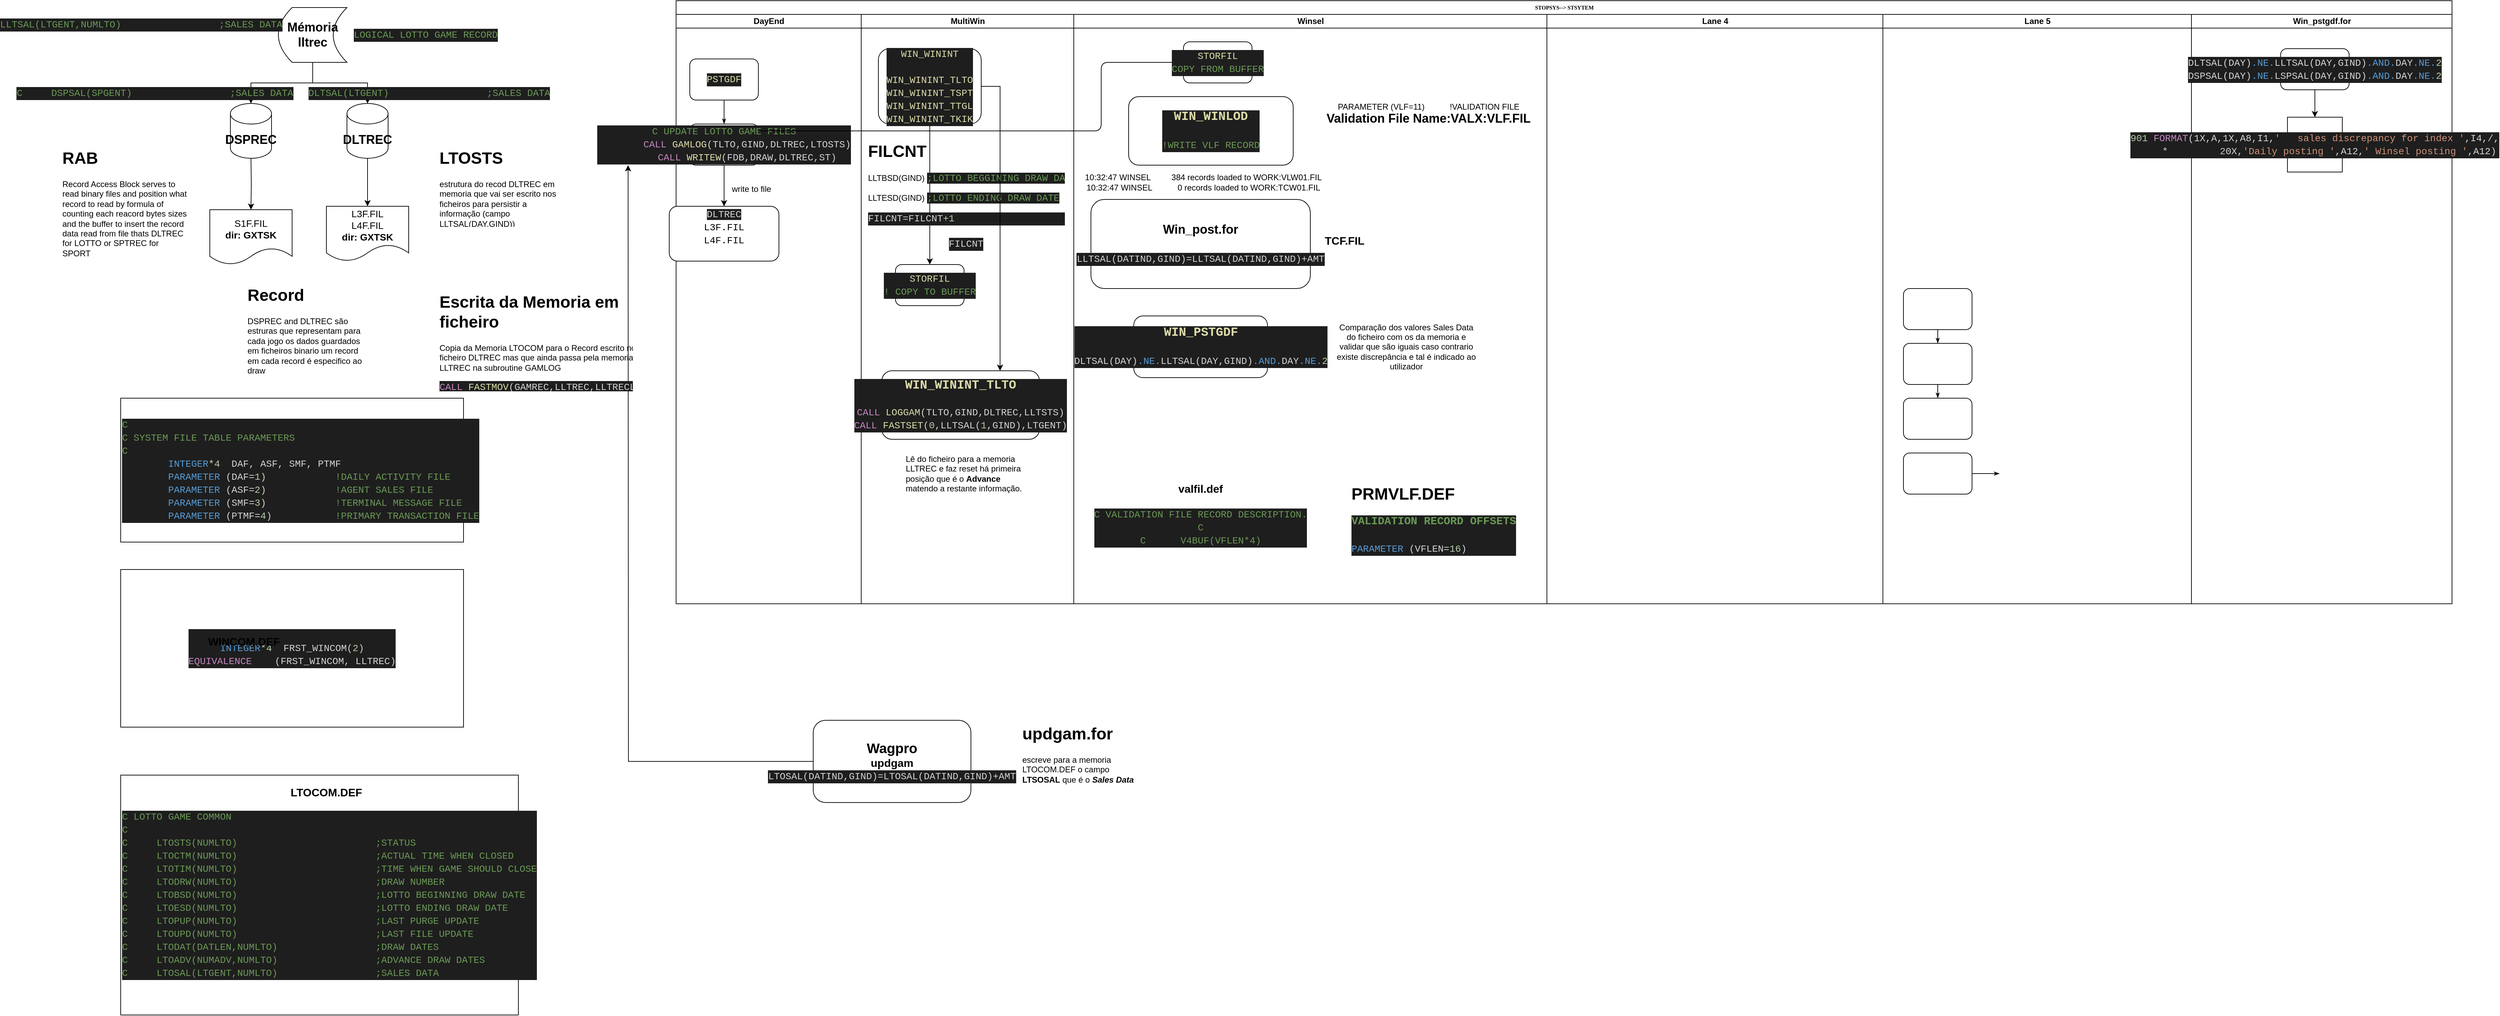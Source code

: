 <mxfile version="15.4.0" type="device"><diagram name="Sales Data - fluxo" id="74e2e168-ea6b-b213-b513-2b3c1d86103e"><mxGraphModel dx="2522" dy="822" grid="1" gridSize="10" guides="1" tooltips="1" connect="1" arrows="1" fold="1" page="1" pageScale="1" pageWidth="1100" pageHeight="850" background="none" math="0" shadow="0"><root><mxCell id="0"/><mxCell id="1" parent="0"/><mxCell id="77e6c97f196da883-1" value="STOPSYS--&amp;gt; STSYTEM" style="swimlane;html=1;childLayout=stackLayout;startSize=20;rounded=0;shadow=0;labelBackgroundColor=none;strokeWidth=1;fontFamily=Verdana;fontSize=8;align=center;" parent="1" vertex="1"><mxGeometry x="70" y="40" width="2590" height="880" as="geometry"/></mxCell><mxCell id="77e6c97f196da883-2" value="DayEnd" style="swimlane;html=1;startSize=20;" parent="77e6c97f196da883-1" vertex="1"><mxGeometry y="20" width="270" height="860" as="geometry"/></mxCell><mxCell id="77e6c97f196da883-8" value="&lt;div style=&quot;color: rgb(212 , 212 , 212) ; background-color: rgb(30 , 30 , 30) ; font-family: &amp;#34;consolas&amp;#34; , &amp;#34;courier new&amp;#34; , monospace ; font-size: 14px ; line-height: 19px&quot;&gt;&lt;span style=&quot;color: #dcdcaa&quot;&gt;PSTGDF&lt;/span&gt;&lt;/div&gt;" style="rounded=1;whiteSpace=wrap;html=1;shadow=0;labelBackgroundColor=none;strokeWidth=1;fontFamily=Verdana;fontSize=8;align=center;" parent="77e6c97f196da883-2" vertex="1"><mxGeometry x="20" y="65" width="100" height="60" as="geometry"/></mxCell><mxCell id="77e6c97f196da883-9" value="&lt;div style=&quot;color: rgb(212 , 212 , 212) ; background-color: rgb(30 , 30 , 30) ; font-family: &amp;#34;consolas&amp;#34; , &amp;#34;courier new&amp;#34; , monospace ; font-size: 14px ; line-height: 19px&quot;&gt;&lt;span style=&quot;color: #6a9955&quot;&gt;C&amp;nbsp;UPDATE&amp;nbsp;LOTTO&amp;nbsp;GAME&amp;nbsp;FILES&lt;br&gt;&lt;/span&gt;&lt;div style=&quot;font-family: &amp;#34;consolas&amp;#34; , &amp;#34;courier new&amp;#34; , monospace ; line-height: 19px&quot;&gt;&lt;div&gt;&amp;nbsp;&amp;nbsp;&amp;nbsp;&amp;nbsp;&amp;nbsp;&amp;nbsp;&amp;nbsp;&amp;nbsp;&lt;span style=&quot;color: #c586c0&quot;&gt;CALL&lt;/span&gt;&amp;nbsp;&lt;span style=&quot;color: #dcdcaa&quot;&gt;GAMLOG&lt;/span&gt;(TLTO,GIND,DLTREC,LTOSTS)&lt;/div&gt;&lt;div&gt;&amp;nbsp;&amp;nbsp;&amp;nbsp;&amp;nbsp;&amp;nbsp;&amp;nbsp;&amp;nbsp;&amp;nbsp;&lt;span style=&quot;color: #c586c0&quot;&gt;CALL&lt;/span&gt;&amp;nbsp;&lt;span style=&quot;color: #dcdcaa&quot;&gt;WRITEW&lt;/span&gt;(FDB,DRAW,DLTREC,ST)&lt;/div&gt;&lt;/div&gt;&lt;/div&gt;" style="rounded=1;whiteSpace=wrap;html=1;shadow=0;labelBackgroundColor=none;strokeWidth=1;fontFamily=Verdana;fontSize=8;align=center;" parent="77e6c97f196da883-2" vertex="1"><mxGeometry x="20" y="160" width="100" height="60" as="geometry"/></mxCell><mxCell id="77e6c97f196da883-27" style="edgeStyle=orthogonalEdgeStyle;rounded=1;html=1;labelBackgroundColor=none;startArrow=none;startFill=0;startSize=5;endArrow=classicThin;endFill=1;endSize=5;jettySize=auto;orthogonalLoop=1;strokeWidth=1;fontFamily=Verdana;fontSize=8;exitX=0.5;exitY=1;exitDx=0;exitDy=0;" parent="77e6c97f196da883-2" source="77e6c97f196da883-8" target="77e6c97f196da883-9" edge="1"><mxGeometry relative="1" as="geometry"><Array as="points"><mxPoint x="70" y="135"/><mxPoint x="70" y="135"/></Array></mxGeometry></mxCell><mxCell id="7FnmWw93AOmR87zEgu31-4" value="&lt;div style=&quot;font-family: &amp;#34;consolas&amp;#34; , &amp;#34;courier new&amp;#34; , monospace ; font-size: 14px ; line-height: 19px&quot;&gt;&lt;span style=&quot;color: rgb(212 , 212 , 212) ; background-color: rgb(30 , 30 , 30)&quot;&gt;DLTREC&lt;/span&gt;&lt;br&gt;&lt;span style=&quot;background-color: rgb(255 , 255 , 255)&quot;&gt;L3F.FIL&lt;br&gt;L4F.FIL&lt;br&gt;&lt;br&gt;&lt;/span&gt;&lt;/div&gt;" style="rounded=1;whiteSpace=wrap;html=1;" parent="77e6c97f196da883-2" vertex="1"><mxGeometry x="-10" y="280" width="160" height="80" as="geometry"/></mxCell><mxCell id="7FnmWw93AOmR87zEgu31-3" style="edgeStyle=orthogonalEdgeStyle;rounded=0;orthogonalLoop=1;jettySize=auto;html=1;" parent="77e6c97f196da883-2" source="77e6c97f196da883-9" target="7FnmWw93AOmR87zEgu31-4" edge="1"><mxGeometry relative="1" as="geometry"><mxPoint x="70" y="300" as="targetPoint"/></mxGeometry></mxCell><mxCell id="7FnmWw93AOmR87zEgu31-7" value="write to file" style="text;html=1;strokeColor=none;fillColor=none;align=center;verticalAlign=middle;whiteSpace=wrap;rounded=0;" parent="77e6c97f196da883-2" vertex="1"><mxGeometry x="80" y="240" width="60" height="30" as="geometry"/></mxCell><mxCell id="77e6c97f196da883-28" style="edgeStyle=orthogonalEdgeStyle;rounded=1;html=1;labelBackgroundColor=none;startArrow=none;startFill=0;startSize=5;endArrow=classicThin;endFill=1;endSize=5;jettySize=auto;orthogonalLoop=1;strokeWidth=1;fontFamily=Verdana;fontSize=8" parent="77e6c97f196da883-1" source="77e6c97f196da883-9" target="77e6c97f196da883-12" edge="1"><mxGeometry relative="1" as="geometry"><Array as="points"><mxPoint x="620" y="190"/><mxPoint x="620" y="90"/></Array></mxGeometry></mxCell><mxCell id="77e6c97f196da883-40" style="edgeStyle=orthogonalEdgeStyle;rounded=1;html=1;labelBackgroundColor=none;startArrow=none;startFill=0;startSize=5;endArrow=classicThin;endFill=1;endSize=5;jettySize=auto;orthogonalLoop=1;strokeWidth=1;fontFamily=Verdana;fontSize=8" parent="77e6c97f196da883-1" source="77e6c97f196da883-23" edge="1"><mxGeometry relative="1" as="geometry"><mxPoint x="1930" y="690" as="targetPoint"/></mxGeometry></mxCell><mxCell id="77e6c97f196da883-3" value="MultiWin" style="swimlane;html=1;startSize=20;" parent="77e6c97f196da883-1" vertex="1"><mxGeometry x="270" y="20" width="310" height="860" as="geometry"><mxRectangle x="160" y="20" width="30" height="730" as="alternateBounds"/></mxGeometry></mxCell><mxCell id="77e6c97f196da883-11" value="&lt;div style=&quot;color: rgb(212 , 212 , 212) ; background-color: rgb(30 , 30 , 30) ; font-family: &amp;#34;consolas&amp;#34; , &amp;#34;courier new&amp;#34; , monospace ; font-size: 14px ; line-height: 19px&quot;&gt;&lt;span style=&quot;color: #dcdcaa&quot;&gt;STORFIL&lt;br&gt;&lt;/span&gt;&lt;div style=&quot;font-family: &amp;#34;consolas&amp;#34; , &amp;#34;courier new&amp;#34; , monospace ; line-height: 19px&quot;&gt;&lt;span style=&quot;color: #6a9955&quot;&gt;!&amp;nbsp;COPY&amp;nbsp;TO&amp;nbsp;BUFFER&lt;/span&gt;&lt;/div&gt;&lt;/div&gt;" style="rounded=1;whiteSpace=wrap;html=1;shadow=0;labelBackgroundColor=none;strokeWidth=1;fontFamily=Verdana;fontSize=8;align=center;" parent="77e6c97f196da883-3" vertex="1"><mxGeometry x="50" y="365" width="100" height="60" as="geometry"/></mxCell><mxCell id="7FnmWw93AOmR87zEgu31-15" style="edgeStyle=orthogonalEdgeStyle;rounded=0;orthogonalLoop=1;jettySize=auto;html=1;entryX=0.5;entryY=0;entryDx=0;entryDy=0;" parent="77e6c97f196da883-3" source="7FnmWw93AOmR87zEgu31-9" target="77e6c97f196da883-11" edge="1"><mxGeometry relative="1" as="geometry"/></mxCell><mxCell id="7FnmWw93AOmR87zEgu31-9" value="&lt;div style=&quot;background-color: rgb(30 , 30 , 30) ; font-family: &amp;#34;consolas&amp;#34; , &amp;#34;courier new&amp;#34; , monospace ; font-size: 14px ; line-height: 19px ; color: rgb(212 , 212 , 212)&quot;&gt;&lt;span style=&quot;color: #dcdcaa&quot;&gt;WIN_WININT&lt;br&gt;&lt;br&gt;&lt;/span&gt;&lt;div style=&quot;font-family: &amp;#34;consolas&amp;#34; , &amp;#34;courier new&amp;#34; , monospace ; line-height: 19px&quot;&gt;&lt;span style=&quot;color: #dcdcaa&quot;&gt;WIN_WININT_TLTO&lt;br&gt;&lt;/span&gt;&lt;div style=&quot;line-height: 19px&quot;&gt;&lt;span style=&quot;color: #dcdcaa&quot;&gt;WIN_WININT_TSPT&lt;br&gt;&lt;/span&gt;&lt;div style=&quot;line-height: 19px&quot;&gt;&lt;span style=&quot;color: #dcdcaa&quot;&gt;WIN_WININT_TTGL&lt;br&gt;&lt;/span&gt;&lt;div style=&quot;line-height: 19px&quot;&gt;&lt;span style=&quot;color: #dcdcaa&quot;&gt;WIN_WININT_TKIK&lt;/span&gt;&lt;/div&gt;&lt;/div&gt;&lt;/div&gt;&lt;/div&gt;&lt;/div&gt;" style="rounded=1;whiteSpace=wrap;html=1;" parent="77e6c97f196da883-3" vertex="1"><mxGeometry x="25" y="50" width="150" height="110" as="geometry"/></mxCell><mxCell id="7FnmWw93AOmR87zEgu31-16" value="&lt;div style=&quot;color: rgb(212 , 212 , 212) ; background-color: rgb(30 , 30 , 30) ; font-family: &amp;#34;consolas&amp;#34; , &amp;#34;courier new&amp;#34; , monospace ; font-size: 14px ; line-height: 19px&quot;&gt;FILCNT&lt;/div&gt;" style="text;html=1;strokeColor=none;fillColor=none;align=center;verticalAlign=middle;whiteSpace=wrap;rounded=0;" parent="77e6c97f196da883-3" vertex="1"><mxGeometry x="122.5" y="320" width="60" height="30" as="geometry"/></mxCell><mxCell id="7FnmWw93AOmR87zEgu31-18" value="&lt;h1&gt;FILCNT&lt;/h1&gt;&lt;p&gt;LLTBSD(GIND)&amp;nbsp;&lt;span style=&quot;color: rgb(106 , 153 , 85) ; background-color: rgb(30 , 30 , 30) ; font-family: &amp;#34;consolas&amp;#34; , &amp;#34;courier new&amp;#34; , monospace ; font-size: 14px&quot;&gt;;LOTTO&amp;nbsp;BEGGINING&amp;nbsp;DRAW&amp;nbsp;DATE&lt;/span&gt;&lt;/p&gt;&lt;p&gt;LLTESD(GIND)&amp;nbsp;&lt;span style=&quot;color: rgb(106 , 153 , 85) ; background-color: rgb(30 , 30 , 30) ; font-family: &amp;#34;consolas&amp;#34; , &amp;#34;courier new&amp;#34; , monospace ; font-size: 14px&quot;&gt;;LOTTO&amp;nbsp;ENDING&amp;nbsp;DRAW&amp;nbsp;DATE&lt;br&gt;&lt;/span&gt;&lt;/p&gt;&lt;div style=&quot;color: rgb(212 , 212 , 212) ; background-color: rgb(30 , 30 , 30) ; font-family: &amp;#34;consolas&amp;#34; , &amp;#34;courier new&amp;#34; , monospace ; font-size: 14px ; line-height: 19px&quot;&gt;FILCNT=FILCNT&lt;span style=&quot;color: #b5cea8&quot;&gt;+1&lt;/span&gt;&lt;/div&gt;" style="text;html=1;strokeColor=none;fillColor=none;spacing=5;spacingTop=-20;whiteSpace=wrap;overflow=hidden;rounded=0;" parent="77e6c97f196da883-3" vertex="1"><mxGeometry x="5" y="180" width="295" height="130" as="geometry"/></mxCell><mxCell id="OGSOZmy3fgJ6kf2h60TS-7" value="&lt;div style=&quot;color: rgb(212 , 212 , 212) ; background-color: rgb(30 , 30 , 30) ; font-family: &amp;#34;consolas&amp;#34; , &amp;#34;courier new&amp;#34; , monospace ; line-height: 19px&quot;&gt;&lt;span style=&quot;color: rgb(220 , 220 , 170)&quot;&gt;&lt;font size=&quot;1&quot;&gt;&lt;b style=&quot;font-size: 18px&quot;&gt;WIN_WININT_TLTO&lt;/b&gt;&lt;/font&gt;&lt;br&gt;&lt;br&gt;&lt;/span&gt;&lt;div style=&quot;font-size: 14px ; font-family: &amp;#34;consolas&amp;#34; , &amp;#34;courier new&amp;#34; , monospace ; line-height: 19px&quot;&gt;&lt;span style=&quot;color: #c586c0&quot;&gt;CALL&lt;/span&gt;&amp;nbsp;&lt;span style=&quot;color: #dcdcaa&quot;&gt;LOGGAM&lt;/span&gt;(TLTO,GIND,DLTREC,LLTSTS)&lt;br&gt;&lt;div style=&quot;font-family: &amp;#34;consolas&amp;#34; , &amp;#34;courier new&amp;#34; , monospace ; line-height: 19px&quot;&gt;&lt;span style=&quot;color: #c586c0&quot;&gt;CALL&lt;/span&gt;&amp;nbsp;&lt;span style=&quot;color: #dcdcaa&quot;&gt;FASTSET&lt;/span&gt;(&lt;span style=&quot;color: #b5cea8&quot;&gt;0&lt;/span&gt;,LLTSAL(&lt;span style=&quot;color: #b5cea8&quot;&gt;1&lt;/span&gt;,GIND),LTGENT)&lt;/div&gt;&lt;/div&gt;&lt;/div&gt;" style="rounded=1;whiteSpace=wrap;html=1;" parent="77e6c97f196da883-3" vertex="1"><mxGeometry x="30" y="520" width="230" height="100" as="geometry"/></mxCell><mxCell id="OGSOZmy3fgJ6kf2h60TS-6" style="edgeStyle=orthogonalEdgeStyle;rounded=0;orthogonalLoop=1;jettySize=auto;html=1;exitX=1;exitY=0.5;exitDx=0;exitDy=0;entryX=0.75;entryY=0;entryDx=0;entryDy=0;" parent="77e6c97f196da883-3" source="7FnmWw93AOmR87zEgu31-9" target="OGSOZmy3fgJ6kf2h60TS-7" edge="1"><mxGeometry relative="1" as="geometry"><mxPoint x="240" y="460" as="targetPoint"/></mxGeometry></mxCell><mxCell id="OGSOZmy3fgJ6kf2h60TS-10" value="Lê do ficheiro para a memoria LLTREC e faz reset há primeira posição que é o &lt;b&gt;Advance&lt;/b&gt; matendo a restante informação." style="text;html=1;strokeColor=none;fillColor=none;align=left;verticalAlign=middle;whiteSpace=wrap;rounded=0;" parent="77e6c97f196da883-3" vertex="1"><mxGeometry x="62.5" y="630" width="187.5" height="80" as="geometry"/></mxCell><mxCell id="77e6c97f196da883-4" value="Winsel" style="swimlane;html=1;startSize=20;" parent="77e6c97f196da883-1" vertex="1"><mxGeometry x="580" y="20" width="690" height="860" as="geometry"/></mxCell><mxCell id="77e6c97f196da883-12" value="&lt;div style=&quot;color: rgb(212 , 212 , 212) ; background-color: rgb(30 , 30 , 30) ; font-family: &amp;#34;consolas&amp;#34; , &amp;#34;courier new&amp;#34; , monospace ; font-size: 14px ; line-height: 19px&quot;&gt;&lt;span style=&quot;color: #dcdcaa&quot;&gt;STORFIL&lt;br&gt;&lt;/span&gt;&lt;div style=&quot;font-family: &amp;#34;consolas&amp;#34; , &amp;#34;courier new&amp;#34; , monospace ; line-height: 19px&quot;&gt;&lt;span style=&quot;color: #6a9955&quot;&gt;COPY&amp;nbsp;FROM&amp;nbsp;BUFFER&lt;/span&gt;&lt;/div&gt;&lt;/div&gt;" style="rounded=1;whiteSpace=wrap;html=1;shadow=0;labelBackgroundColor=none;strokeWidth=1;fontFamily=Verdana;fontSize=8;align=center;" parent="77e6c97f196da883-4" vertex="1"><mxGeometry x="160" y="40" width="100" height="60" as="geometry"/></mxCell><mxCell id="ww62nVcga1W-VzJ__78G-3" value="&lt;div style=&quot;color: rgb(212 , 212 , 212) ; background-color: rgb(30 , 30 , 30) ; font-family: &amp;#34;consolas&amp;#34; , &amp;#34;courier new&amp;#34; , monospace ; line-height: 19px&quot;&gt;&lt;span style=&quot;color: rgb(220 , 220 , 170)&quot;&gt;&lt;font style=&quot;font-size: 18px&quot;&gt;&lt;b&gt;WIN_WINLOD&lt;br&gt;&lt;br&gt;&lt;/b&gt;&lt;/font&gt;&lt;/span&gt;&lt;div style=&quot;font-family: &amp;#34;consolas&amp;#34; , &amp;#34;courier new&amp;#34; , monospace ; font-size: 14px ; line-height: 19px&quot;&gt;&lt;span style=&quot;color: #6a9955&quot;&gt;!WRITE&amp;nbsp;VLF&amp;nbsp;RECORD&lt;/span&gt;&lt;/div&gt;&lt;/div&gt;" style="rounded=1;whiteSpace=wrap;html=1;" parent="77e6c97f196da883-4" vertex="1"><mxGeometry x="80" y="120" width="240" height="100" as="geometry"/></mxCell><mxCell id="ww62nVcga1W-VzJ__78G-4" value="&lt;div&gt;10:32:47 WINSEL&amp;nbsp; &amp;nbsp; &amp;nbsp; &amp;nbsp; &amp;nbsp;384 records loaded to WORK:VLW01.FIL&lt;/div&gt;&lt;div&gt;10:32:47 WINSEL&amp;nbsp; &amp;nbsp; &amp;nbsp; &amp;nbsp; &amp;nbsp; &amp;nbsp;0 records loaded to WORK:TCW01.FIL&lt;/div&gt;" style="text;html=1;strokeColor=none;fillColor=none;align=center;verticalAlign=middle;whiteSpace=wrap;rounded=0;" parent="77e6c97f196da883-4" vertex="1"><mxGeometry x="13.5" y="220" width="350" height="50" as="geometry"/></mxCell><mxCell id="ww62nVcga1W-VzJ__78G-5" value="PARAMETER (VLF=11)&amp;nbsp; &amp;nbsp; &amp;nbsp; &amp;nbsp; &amp;nbsp; &amp;nbsp;!VALIDATION FILE&lt;br&gt;&lt;font style=&quot;font-size: 18px&quot;&gt;&lt;b&gt;Validation File Name:VALX:VLF.FIL&lt;/b&gt;&lt;/font&gt;" style="text;html=1;strokeColor=none;fillColor=none;align=center;verticalAlign=middle;whiteSpace=wrap;rounded=0;" parent="77e6c97f196da883-4" vertex="1"><mxGeometry x="345" y="120" width="345" height="50" as="geometry"/></mxCell><mxCell id="ww62nVcga1W-VzJ__78G-7" value="&lt;font style=&quot;font-size: 16px&quot;&gt;&lt;b&gt;valfil.def&lt;br&gt;&lt;br&gt;&lt;/b&gt;&lt;div style=&quot;color: rgb(212 , 212 , 212) ; background-color: rgb(30 , 30 , 30) ; font-family: &amp;#34;consolas&amp;#34; , &amp;#34;courier new&amp;#34; , monospace ; font-size: 14px ; line-height: 19px&quot;&gt;&lt;div&gt;&lt;span style=&quot;color: #6a9955&quot;&gt;C&amp;nbsp;VALIDATION&amp;nbsp;FILE&amp;nbsp;RECORD&amp;nbsp;DESCRIPTION.&lt;/span&gt;&lt;/div&gt;&lt;div&gt;&lt;span style=&quot;color: #6a9955&quot;&gt;C&lt;/span&gt;&lt;/div&gt;&lt;div&gt;&lt;span style=&quot;color: #6a9955&quot;&gt;C&amp;nbsp;&amp;nbsp;&amp;nbsp;&amp;nbsp;&amp;nbsp;&amp;nbsp;V4BUF(VFLEN*4)&lt;/span&gt;&lt;/div&gt;&lt;/div&gt;&lt;/font&gt;" style="text;html=1;strokeColor=none;fillColor=none;align=center;verticalAlign=middle;whiteSpace=wrap;rounded=0;" parent="77e6c97f196da883-4" vertex="1"><mxGeometry x="30" y="670" width="310" height="120" as="geometry"/></mxCell><mxCell id="ww62nVcga1W-VzJ__78G-6" value="&lt;h1&gt;PRMVLF.DEF&lt;/h1&gt;&lt;div style=&quot;color: rgb(212 , 212 , 212) ; background-color: rgb(30 , 30 , 30) ; font-family: &amp;#34;consolas&amp;#34; , &amp;#34;courier new&amp;#34; , monospace ; line-height: 19px&quot;&gt;&lt;span style=&quot;color: rgb(106 , 153 , 85)&quot;&gt;&lt;font style=&quot;font-size: 16px&quot;&gt;&lt;b&gt;VALIDATION&amp;nbsp;RECORD&amp;nbsp;OFFSETS&lt;br&gt;&lt;br&gt;&lt;/b&gt;&lt;/font&gt;&lt;/span&gt;&lt;div style=&quot;font-family: &amp;#34;consolas&amp;#34; , &amp;#34;courier new&amp;#34; , monospace ; font-size: 14px ; line-height: 19px&quot;&gt;&lt;span style=&quot;color: #569cd6&quot;&gt;PARAMETER&lt;/span&gt;&amp;nbsp;(VFLEN=&lt;span style=&quot;color: #b5cea8&quot;&gt;16&lt;/span&gt;)&lt;/div&gt;&lt;/div&gt;" style="text;html=1;strokeColor=none;fillColor=none;spacing=5;spacingTop=-20;whiteSpace=wrap;overflow=hidden;rounded=0;" parent="77e6c97f196da883-4" vertex="1"><mxGeometry x="400" y="680" width="270" height="120" as="geometry"/></mxCell><mxCell id="ww62nVcga1W-VzJ__78G-8" value="&lt;font style=&quot;font-size: 18px&quot;&gt;&lt;b&gt;Win_post.for&lt;br&gt;&lt;br&gt;&lt;/b&gt;&lt;div style=&quot;color: rgb(212 , 212 , 212) ; background-color: rgb(30 , 30 , 30) ; font-family: &amp;#34;consolas&amp;#34; , &amp;#34;courier new&amp;#34; , monospace ; font-size: 14px ; line-height: 19px&quot;&gt;LLTSAL(DATIND,GIND)=LLTSAL(DATIND,GIND)+AMT&lt;/div&gt;&lt;/font&gt;" style="rounded=1;whiteSpace=wrap;html=1;" parent="77e6c97f196da883-4" vertex="1"><mxGeometry x="25" y="270" width="320" height="130" as="geometry"/></mxCell><mxCell id="ww62nVcga1W-VzJ__78G-9" value="&lt;div style=&quot;color: rgb(212 , 212 , 212) ; background-color: rgb(30 , 30 , 30) ; font-family: &amp;#34;consolas&amp;#34; , &amp;#34;courier new&amp;#34; , monospace ; line-height: 19px&quot;&gt;&lt;span style=&quot;color: rgb(220 , 220 , 170)&quot;&gt;&lt;font style=&quot;font-size: 18px&quot;&gt;&lt;b&gt;WIN_PSTGDF&lt;br&gt;&lt;br&gt;&lt;/b&gt;&lt;/font&gt;&lt;/span&gt;&lt;div style=&quot;font-family: &amp;#34;consolas&amp;#34; , &amp;#34;courier new&amp;#34; , monospace ; font-size: 14px ; line-height: 19px&quot;&gt;DLTSAL(DAY)&lt;span style=&quot;color: #569cd6&quot;&gt;.NE.&lt;/span&gt;LLTSAL(DAY,GIND)&lt;span style=&quot;color: #569cd6&quot;&gt;.AND.&lt;/span&gt;DAY&lt;span style=&quot;color: #569cd6&quot;&gt;.NE.&lt;/span&gt;&lt;span style=&quot;color: #b5cea8&quot;&gt;2&lt;/span&gt;&lt;/div&gt;&lt;/div&gt;" style="rounded=1;whiteSpace=wrap;html=1;" parent="77e6c97f196da883-4" vertex="1"><mxGeometry x="87.5" y="440" width="195" height="90" as="geometry"/></mxCell><mxCell id="ww62nVcga1W-VzJ__78G-2" value="Comparação dos valores Sales Data do ficheiro com os da memoria e validar que são iguais caso contrario existe discrepância e tal é indicado ao utilizador" style="text;html=1;strokeColor=none;fillColor=none;align=center;verticalAlign=middle;whiteSpace=wrap;rounded=0;" parent="77e6c97f196da883-4" vertex="1"><mxGeometry x="380" y="422.5" width="210" height="125" as="geometry"/></mxCell><mxCell id="97slgaVQ-_WuCkvnnZgF-1" value="&lt;font style=&quot;font-size: 16px&quot;&gt;&lt;b&gt;TCF.FIL&lt;/b&gt;&lt;/font&gt;" style="text;html=1;strokeColor=none;fillColor=none;align=center;verticalAlign=middle;whiteSpace=wrap;rounded=0;" vertex="1" parent="77e6c97f196da883-4"><mxGeometry x="360" y="310" width="70" height="40" as="geometry"/></mxCell><mxCell id="77e6c97f196da883-5" value="Lane 4" style="swimlane;html=1;startSize=20;" parent="77e6c97f196da883-1" vertex="1"><mxGeometry x="1270" y="20" width="490" height="860" as="geometry"/></mxCell><mxCell id="77e6c97f196da883-6" value="Lane 5" style="swimlane;html=1;startSize=20;" parent="77e6c97f196da883-1" vertex="1"><mxGeometry x="1760" y="20" width="450" height="860" as="geometry"/></mxCell><mxCell id="77e6c97f196da883-18" value="" style="rounded=1;whiteSpace=wrap;html=1;shadow=0;labelBackgroundColor=none;strokeWidth=1;fontFamily=Verdana;fontSize=8;align=center;" parent="77e6c97f196da883-6" vertex="1"><mxGeometry x="30" y="400" width="100" height="60" as="geometry"/></mxCell><mxCell id="77e6c97f196da883-21" value="" style="rounded=1;whiteSpace=wrap;html=1;shadow=0;labelBackgroundColor=none;strokeWidth=1;fontFamily=Verdana;fontSize=8;align=center;" parent="77e6c97f196da883-6" vertex="1"><mxGeometry x="30" y="480" width="100" height="60" as="geometry"/></mxCell><mxCell id="77e6c97f196da883-22" value="" style="rounded=1;whiteSpace=wrap;html=1;shadow=0;labelBackgroundColor=none;strokeWidth=1;fontFamily=Verdana;fontSize=8;align=center;" parent="77e6c97f196da883-6" vertex="1"><mxGeometry x="30" y="560" width="100" height="60" as="geometry"/></mxCell><mxCell id="77e6c97f196da883-23" value="" style="rounded=1;whiteSpace=wrap;html=1;shadow=0;labelBackgroundColor=none;strokeWidth=1;fontFamily=Verdana;fontSize=8;align=center;" parent="77e6c97f196da883-6" vertex="1"><mxGeometry x="30" y="640" width="100" height="60" as="geometry"/></mxCell><mxCell id="77e6c97f196da883-37" style="edgeStyle=orthogonalEdgeStyle;rounded=1;html=1;labelBackgroundColor=none;startArrow=none;startFill=0;startSize=5;endArrow=classicThin;endFill=1;endSize=5;jettySize=auto;orthogonalLoop=1;strokeWidth=1;fontFamily=Verdana;fontSize=8" parent="77e6c97f196da883-6" source="77e6c97f196da883-18" target="77e6c97f196da883-21" edge="1"><mxGeometry relative="1" as="geometry"/></mxCell><mxCell id="77e6c97f196da883-38" style="edgeStyle=orthogonalEdgeStyle;rounded=1;html=1;labelBackgroundColor=none;startArrow=none;startFill=0;startSize=5;endArrow=classicThin;endFill=1;endSize=5;jettySize=auto;orthogonalLoop=1;strokeWidth=1;fontFamily=Verdana;fontSize=8" parent="77e6c97f196da883-6" source="77e6c97f196da883-21" target="77e6c97f196da883-22" edge="1"><mxGeometry relative="1" as="geometry"/></mxCell><mxCell id="7FnmWw93AOmR87zEgu31-1" value="Win_pstgdf.for" style="swimlane;html=1;startSize=20;" parent="77e6c97f196da883-1" vertex="1"><mxGeometry x="2210" y="20" width="380" height="860" as="geometry"><mxRectangle x="160" y="20" width="30" height="730" as="alternateBounds"/></mxGeometry></mxCell><mxCell id="7FnmWw93AOmR87zEgu31-37" style="edgeStyle=orthogonalEdgeStyle;rounded=0;orthogonalLoop=1;jettySize=auto;html=1;entryX=0.5;entryY=0;entryDx=0;entryDy=0;" parent="7FnmWw93AOmR87zEgu31-1" source="7FnmWw93AOmR87zEgu31-2" target="7FnmWw93AOmR87zEgu31-36" edge="1"><mxGeometry relative="1" as="geometry"><Array as="points"><mxPoint x="180" y="130"/><mxPoint x="180" y="130"/></Array></mxGeometry></mxCell><mxCell id="7FnmWw93AOmR87zEgu31-2" value="&lt;div style=&quot;color: rgb(212 , 212 , 212) ; background-color: rgb(30 , 30 , 30) ; font-family: &amp;#34;consolas&amp;#34; , &amp;#34;courier new&amp;#34; , monospace ; font-size: 14px ; line-height: 19px&quot;&gt;&lt;div style=&quot;font-family: &amp;#34;consolas&amp;#34; , &amp;#34;courier new&amp;#34; , monospace ; line-height: 19px&quot;&gt;DLTSAL(DAY)&lt;span style=&quot;color: #569cd6&quot;&gt;.NE.&lt;/span&gt;LLTSAL(DAY,GIND)&lt;span style=&quot;color: #569cd6&quot;&gt;.AND.&lt;/span&gt;DAY&lt;span style=&quot;color: #569cd6&quot;&gt;.NE.&lt;/span&gt;&lt;span style=&quot;color: #b5cea8&quot;&gt;2&lt;br&gt;&lt;/span&gt;&lt;div style=&quot;font-family: &amp;#34;consolas&amp;#34; , &amp;#34;courier new&amp;#34; , monospace ; line-height: 19px&quot;&gt;DSPSAL(DAY)&lt;span style=&quot;color: #569cd6&quot;&gt;.NE.&lt;/span&gt;LSPSAL(DAY,GIND)&lt;span style=&quot;color: #569cd6&quot;&gt;.AND.&lt;/span&gt;DAY&lt;span style=&quot;color: #569cd6&quot;&gt;.NE.&lt;/span&gt;&lt;span style=&quot;color: #b5cea8&quot;&gt;2&lt;/span&gt;&lt;/div&gt;&lt;/div&gt;&lt;/div&gt;" style="rounded=1;whiteSpace=wrap;html=1;shadow=0;labelBackgroundColor=none;strokeWidth=1;fontFamily=Verdana;fontSize=8;align=center;" parent="7FnmWw93AOmR87zEgu31-1" vertex="1"><mxGeometry x="130" y="50" width="100" height="60" as="geometry"/></mxCell><mxCell id="7FnmWw93AOmR87zEgu31-36" value="&lt;div style=&quot;color: rgb(212 , 212 , 212) ; background-color: rgb(30 , 30 , 30) ; font-family: &amp;#34;consolas&amp;#34; , &amp;#34;courier new&amp;#34; , monospace ; font-size: 14px ; line-height: 19px&quot;&gt;&lt;div&gt;&lt;span style=&quot;color: #b5cea8&quot;&gt;901&lt;/span&gt;&amp;nbsp;&lt;span style=&quot;color: #c586c0&quot;&gt;FORMAT&lt;/span&gt;(1X,A,1X,A8,I1,&lt;span style=&quot;color: #ce9178&quot;&gt;'&amp;nbsp;&amp;nbsp;&amp;nbsp;sales&amp;nbsp;discrepancy&amp;nbsp;for&amp;nbsp;index&amp;nbsp;'&lt;/span&gt;,I4,/,&lt;/div&gt;&lt;div&gt;&amp;nbsp;&amp;nbsp;&amp;nbsp;&amp;nbsp;&amp;nbsp;*&amp;nbsp;&amp;nbsp;&amp;nbsp;&amp;nbsp;&amp;nbsp;&amp;nbsp;&amp;nbsp;&amp;nbsp;&amp;nbsp;&lt;span style=&quot;color: #b5cea8&quot;&gt;2&lt;/span&gt;0X,&lt;span style=&quot;color: #ce9178&quot;&gt;'Daily&amp;nbsp;posting&amp;nbsp;'&lt;/span&gt;,A12,&lt;span style=&quot;color: #ce9178&quot;&gt;'&amp;nbsp;Winsel&amp;nbsp;posting&amp;nbsp;'&lt;/span&gt;,A12)&lt;/div&gt;&lt;/div&gt;" style="whiteSpace=wrap;html=1;aspect=fixed;" parent="7FnmWw93AOmR87zEgu31-1" vertex="1"><mxGeometry x="140" y="150" width="80" height="80" as="geometry"/></mxCell><mxCell id="7FnmWw93AOmR87zEgu31-8" value="&lt;h1&gt;LTOSTS&lt;/h1&gt;&lt;p&gt;estrutura do recod DLTREC em memoria que vai ser escrito nos ficheiros para persistir a informação (campo LLTSAL(DAY,GIND))&lt;/p&gt;" style="text;html=1;strokeColor=none;fillColor=none;spacing=5;spacingTop=-20;whiteSpace=wrap;overflow=hidden;rounded=0;" parent="1" vertex="1"><mxGeometry x="-280" y="250" width="190" height="120" as="geometry"/></mxCell><mxCell id="7FnmWw93AOmR87zEgu31-27" style="edgeStyle=orthogonalEdgeStyle;rounded=0;orthogonalLoop=1;jettySize=auto;html=1;" parent="1" source="7FnmWw93AOmR87zEgu31-19" target="7FnmWw93AOmR87zEgu31-21" edge="1"><mxGeometry relative="1" as="geometry"/></mxCell><mxCell id="7FnmWw93AOmR87zEgu31-28" style="edgeStyle=orthogonalEdgeStyle;rounded=0;orthogonalLoop=1;jettySize=auto;html=1;entryX=0.5;entryY=0;entryDx=0;entryDy=0;entryPerimeter=0;" parent="1" source="7FnmWw93AOmR87zEgu31-19" target="7FnmWw93AOmR87zEgu31-24" edge="1"><mxGeometry relative="1" as="geometry"><Array as="points"><mxPoint x="-460" y="160"/><mxPoint x="-550" y="160"/></Array></mxGeometry></mxCell><mxCell id="7FnmWw93AOmR87zEgu31-19" value="&lt;font style=&quot;font-size: 18px&quot;&gt;&lt;b&gt;Mémoria&lt;br&gt;lltrec&lt;/b&gt;&lt;/font&gt;" style="shape=dataStorage;whiteSpace=wrap;html=1;fixedSize=1;rotation=0;" parent="1" vertex="1"><mxGeometry x="-510" y="50" width="100" height="80" as="geometry"/></mxCell><mxCell id="7FnmWw93AOmR87zEgu31-22" style="edgeStyle=orthogonalEdgeStyle;rounded=0;orthogonalLoop=1;jettySize=auto;html=1;" parent="1" source="7FnmWw93AOmR87zEgu31-21" target="7FnmWw93AOmR87zEgu31-23" edge="1"><mxGeometry relative="1" as="geometry"><mxPoint x="-380" y="340" as="targetPoint"/></mxGeometry></mxCell><mxCell id="7FnmWw93AOmR87zEgu31-21" value="&lt;font style=&quot;font-size: 18px&quot;&gt;&lt;b&gt;DLTREC&lt;/b&gt;&lt;/font&gt;" style="shape=cylinder3;whiteSpace=wrap;html=1;boundedLbl=1;backgroundOutline=1;size=15;" parent="1" vertex="1"><mxGeometry x="-410" y="190" width="60" height="80" as="geometry"/></mxCell><mxCell id="7FnmWw93AOmR87zEgu31-23" value="&lt;font style=&quot;font-size: 14px&quot;&gt;L3F.FIL&lt;br&gt;L4F.FIL&lt;br&gt;&lt;b&gt;dir: GXTSK&lt;/b&gt;&lt;/font&gt;" style="shape=document;whiteSpace=wrap;html=1;boundedLbl=1;" parent="1" vertex="1"><mxGeometry x="-440" y="340" width="120" height="80" as="geometry"/></mxCell><mxCell id="7FnmWw93AOmR87zEgu31-24" value="&lt;font style=&quot;font-size: 18px&quot;&gt;&lt;b&gt;DSPREC&lt;/b&gt;&lt;/font&gt;" style="shape=cylinder3;whiteSpace=wrap;html=1;boundedLbl=1;backgroundOutline=1;size=15;" parent="1" vertex="1"><mxGeometry x="-580" y="190" width="60" height="80" as="geometry"/></mxCell><mxCell id="7FnmWw93AOmR87zEgu31-25" style="edgeStyle=orthogonalEdgeStyle;rounded=0;orthogonalLoop=1;jettySize=auto;html=1;" parent="1" target="7FnmWw93AOmR87zEgu31-26" edge="1"><mxGeometry relative="1" as="geometry"><mxPoint x="-480" y="340" as="targetPoint"/><mxPoint x="-550" y="270" as="sourcePoint"/></mxGeometry></mxCell><mxCell id="7FnmWw93AOmR87zEgu31-26" value="&lt;font style=&quot;font-size: 14px&quot;&gt;S1F.FIL&lt;br&gt;&lt;b&gt;dir: GXTSK&lt;/b&gt;&lt;/font&gt;" style="shape=document;whiteSpace=wrap;html=1;boundedLbl=1;" parent="1" vertex="1"><mxGeometry x="-610" y="345" width="120" height="80" as="geometry"/></mxCell><mxCell id="7FnmWw93AOmR87zEgu31-29" value="&lt;h1&gt;RAB&lt;/h1&gt;&lt;p&gt;Record Access Block serves to read binary files and position what record to read by formula of counting each reacord bytes sizes and the buffer to insert the record data read from file thats DLTREC for LOTTO or SPTREC for SPORT&lt;/p&gt;" style="text;html=1;strokeColor=none;fillColor=none;spacing=5;spacingTop=-20;whiteSpace=wrap;overflow=hidden;rounded=0;" parent="1" vertex="1"><mxGeometry x="-830" y="250" width="190" height="180" as="geometry"/></mxCell><mxCell id="7FnmWw93AOmR87zEgu31-30" value="&lt;div style=&quot;color: rgb(212 , 212 , 212) ; background-color: rgb(30 , 30 , 30) ; font-family: &amp;#34;consolas&amp;#34; , &amp;#34;courier new&amp;#34; , monospace ; font-size: 14px ; line-height: 19px&quot;&gt;&lt;span style=&quot;color: #6a9955&quot;&gt;LLTSAL(LTGENT,NUMLTO)&amp;nbsp;&amp;nbsp;&amp;nbsp;&amp;nbsp;&amp;nbsp;&amp;nbsp;&amp;nbsp;&amp;nbsp;&amp;nbsp;&amp;nbsp;&amp;nbsp;&amp;nbsp;&amp;nbsp;&amp;nbsp;&amp;nbsp;&amp;nbsp;&amp;nbsp;;SALES&amp;nbsp;DATA&lt;/span&gt;&lt;/div&gt;" style="text;html=1;strokeColor=none;fillColor=none;align=center;verticalAlign=middle;whiteSpace=wrap;rounded=0;" parent="1" vertex="1"><mxGeometry x="-740" y="60" width="60" height="30" as="geometry"/></mxCell><mxCell id="7FnmWw93AOmR87zEgu31-31" value="&lt;div style=&quot;color: rgb(212 , 212 , 212) ; background-color: rgb(30 , 30 , 30) ; font-family: &amp;#34;consolas&amp;#34; , &amp;#34;courier new&amp;#34; , monospace ; font-size: 14px ; line-height: 19px&quot;&gt;&lt;span style=&quot;color: #6a9955&quot;&gt;DLTSAL(LTGENT)&amp;nbsp;&amp;nbsp;&amp;nbsp;&amp;nbsp;&amp;nbsp;&amp;nbsp;&amp;nbsp;&amp;nbsp;&amp;nbsp;&amp;nbsp;&amp;nbsp;&amp;nbsp;&amp;nbsp;&amp;nbsp;&amp;nbsp;&amp;nbsp;&amp;nbsp;;SALES&amp;nbsp;DATA&lt;/span&gt;&lt;/div&gt;" style="text;html=1;strokeColor=none;fillColor=none;align=center;verticalAlign=middle;whiteSpace=wrap;rounded=0;" parent="1" vertex="1"><mxGeometry x="-320" y="160" width="60" height="30" as="geometry"/></mxCell><mxCell id="7FnmWw93AOmR87zEgu31-32" value="&lt;div style=&quot;color: rgb(212 , 212 , 212) ; background-color: rgb(30 , 30 , 30) ; font-family: &amp;#34;consolas&amp;#34; , &amp;#34;courier new&amp;#34; , monospace ; font-size: 14px ; line-height: 19px&quot;&gt;&lt;span style=&quot;color: #6a9955&quot;&gt;C&amp;nbsp;&amp;nbsp;&amp;nbsp;&amp;nbsp;&amp;nbsp;DSPSAL(SPGENT)&amp;nbsp;&amp;nbsp;&amp;nbsp;&amp;nbsp;&amp;nbsp;&amp;nbsp;&amp;nbsp;&amp;nbsp;&amp;nbsp;&amp;nbsp;&amp;nbsp;&amp;nbsp;&amp;nbsp;&amp;nbsp;&amp;nbsp;&amp;nbsp;&amp;nbsp;;SALES&amp;nbsp;DATA&lt;/span&gt;&lt;/div&gt;" style="text;html=1;strokeColor=none;fillColor=none;align=center;verticalAlign=middle;whiteSpace=wrap;rounded=0;" parent="1" vertex="1"><mxGeometry x="-720" y="160" width="60" height="30" as="geometry"/></mxCell><mxCell id="7FnmWw93AOmR87zEgu31-33" value="&lt;h1&gt;Record&lt;/h1&gt;&lt;p&gt;DSPREC and DLTREC são estruras que representam para cada jogo os dados guardados em ficheiros binario um record em cada record é especifico ao draw&lt;/p&gt;" style="text;html=1;strokeColor=none;fillColor=none;spacing=5;spacingTop=-20;whiteSpace=wrap;overflow=hidden;rounded=0;" parent="1" vertex="1"><mxGeometry x="-560" y="450" width="185" height="150" as="geometry"/></mxCell><mxCell id="7FnmWw93AOmR87zEgu31-39" value="&lt;div style=&quot;color: rgb(212 , 212 , 212) ; background-color: rgb(30 , 30 , 30) ; font-family: &amp;#34;consolas&amp;#34; , &amp;#34;courier new&amp;#34; , monospace ; font-size: 14px ; line-height: 19px&quot;&gt;&lt;div&gt;&lt;span style=&quot;color: #6a9955&quot;&gt;C&lt;/span&gt;&lt;/div&gt;&lt;div&gt;&lt;span style=&quot;color: #6a9955&quot;&gt;C&amp;nbsp;SYSTEM&amp;nbsp;FILE&amp;nbsp;TABLE&amp;nbsp;PARAMETERS&lt;/span&gt;&lt;/div&gt;&lt;div&gt;&lt;span style=&quot;color: #6a9955&quot;&gt;C&lt;/span&gt;&lt;/div&gt;&lt;div&gt;&lt;span style=&quot;color: #b5cea8&quot;&gt;&amp;nbsp;&amp;nbsp;&amp;nbsp;&amp;nbsp;&amp;nbsp;&amp;nbsp;&lt;/span&gt;&amp;nbsp;&amp;nbsp;&lt;span style=&quot;color: #569cd6&quot;&gt;INTEGER&lt;/span&gt;*&lt;span style=&quot;color: #b5cea8&quot;&gt;4&lt;/span&gt;&amp;nbsp;&amp;nbsp;DAF,&amp;nbsp;ASF,&amp;nbsp;SMF,&amp;nbsp;PTMF&lt;/div&gt;&lt;div&gt;&lt;span style=&quot;color: #b5cea8&quot;&gt;&amp;nbsp;&amp;nbsp;&amp;nbsp;&amp;nbsp;&amp;nbsp;&amp;nbsp;&lt;/span&gt;&amp;nbsp;&amp;nbsp;&lt;span style=&quot;color: #569cd6&quot;&gt;PARAMETER&lt;/span&gt;&amp;nbsp;(DAF=&lt;span style=&quot;color: #b5cea8&quot;&gt;1&lt;/span&gt;)&amp;nbsp;&amp;nbsp;&amp;nbsp;&amp;nbsp;&amp;nbsp;&amp;nbsp;&amp;nbsp;&amp;nbsp;&amp;nbsp;&amp;nbsp;&amp;nbsp;&amp;nbsp;&lt;span style=&quot;color: #6a9955&quot;&gt;!DAILY&amp;nbsp;ACTIVITY&amp;nbsp;FILE&lt;/span&gt;&lt;/div&gt;&lt;div&gt;&lt;span style=&quot;color: #b5cea8&quot;&gt;&amp;nbsp;&amp;nbsp;&amp;nbsp;&amp;nbsp;&amp;nbsp;&amp;nbsp;&lt;/span&gt;&amp;nbsp;&amp;nbsp;&lt;span style=&quot;color: #569cd6&quot;&gt;PARAMETER&lt;/span&gt;&amp;nbsp;(ASF=&lt;span style=&quot;color: #b5cea8&quot;&gt;2&lt;/span&gt;)&amp;nbsp;&amp;nbsp;&amp;nbsp;&amp;nbsp;&amp;nbsp;&amp;nbsp;&amp;nbsp;&amp;nbsp;&amp;nbsp;&amp;nbsp;&amp;nbsp;&amp;nbsp;&lt;span style=&quot;color: #6a9955&quot;&gt;!AGENT&amp;nbsp;SALES&amp;nbsp;FILE&lt;/span&gt;&lt;/div&gt;&lt;div&gt;&lt;span style=&quot;color: #b5cea8&quot;&gt;&amp;nbsp;&amp;nbsp;&amp;nbsp;&amp;nbsp;&amp;nbsp;&amp;nbsp;&lt;/span&gt;&amp;nbsp;&amp;nbsp;&lt;span style=&quot;color: #569cd6&quot;&gt;PARAMETER&lt;/span&gt;&amp;nbsp;(SMF=&lt;span style=&quot;color: #b5cea8&quot;&gt;3&lt;/span&gt;)&amp;nbsp;&amp;nbsp;&amp;nbsp;&amp;nbsp;&amp;nbsp;&amp;nbsp;&amp;nbsp;&amp;nbsp;&amp;nbsp;&amp;nbsp;&amp;nbsp;&amp;nbsp;&lt;span style=&quot;color: #6a9955&quot;&gt;!TERMINAL&amp;nbsp;MESSAGE&amp;nbsp;FILE&lt;/span&gt;&lt;/div&gt;&lt;div&gt;&lt;span style=&quot;color: #b5cea8&quot;&gt;&amp;nbsp;&amp;nbsp;&amp;nbsp;&amp;nbsp;&amp;nbsp;&amp;nbsp;&lt;/span&gt;&amp;nbsp;&amp;nbsp;&lt;span style=&quot;color: #569cd6&quot;&gt;PARAMETER&lt;/span&gt;&amp;nbsp;(PTMF=&lt;span style=&quot;color: #b5cea8&quot;&gt;4&lt;/span&gt;)&amp;nbsp;&amp;nbsp;&amp;nbsp;&amp;nbsp;&amp;nbsp;&amp;nbsp;&amp;nbsp;&amp;nbsp;&amp;nbsp;&amp;nbsp;&amp;nbsp;&lt;span style=&quot;color: #6a9955&quot;&gt;!PRIMARY&amp;nbsp;TRANSACTION&amp;nbsp;FILE&lt;/span&gt;&lt;/div&gt;&lt;/div&gt;" style="rounded=0;whiteSpace=wrap;html=1;align=left;" parent="1" vertex="1"><mxGeometry x="-740" y="620" width="500" height="210" as="geometry"/></mxCell><mxCell id="7FnmWw93AOmR87zEgu31-40" value="&lt;div style=&quot;color: rgb(212 , 212 , 212) ; background-color: rgb(30 , 30 , 30) ; font-family: &amp;#34;consolas&amp;#34; , &amp;#34;courier new&amp;#34; , monospace ; font-size: 14px ; line-height: 19px&quot;&gt;&lt;div&gt;&amp;nbsp;&amp;nbsp;&amp;nbsp;&amp;nbsp;&amp;nbsp;&lt;br&gt;&lt;span style=&quot;color: #569cd6&quot;&gt;INTEGER&lt;/span&gt;*&lt;span style=&quot;color: #b5cea8&quot;&gt;4&lt;/span&gt;&amp;nbsp;&amp;nbsp;FRST_WINCOM(&lt;span style=&quot;color: #b5cea8&quot;&gt;2&lt;/span&gt;)&lt;/div&gt;&lt;div&gt;&lt;span style=&quot;color: #c586c0&quot;&gt;EQUIVALENCE&lt;/span&gt;&amp;nbsp;&amp;nbsp;&amp;nbsp;&amp;nbsp;(FRST_WINCOM,&amp;nbsp;LLTREC)&lt;/div&gt;&lt;/div&gt;" style="rounded=0;whiteSpace=wrap;html=1;align=center;" parent="1" vertex="1"><mxGeometry x="-740" y="870" width="500" height="230" as="geometry"/></mxCell><mxCell id="7FnmWw93AOmR87zEgu31-41" value="WINCOM.DEF" style="text;html=1;strokeColor=none;fillColor=none;align=center;verticalAlign=middle;whiteSpace=wrap;rounded=0;fontSize=16;fontStyle=1" parent="1" vertex="1"><mxGeometry x="-610" y="960" width="100" height="30" as="geometry"/></mxCell><mxCell id="7FnmWw93AOmR87zEgu31-42" value="&lt;div style=&quot;color: rgb(212 , 212 , 212) ; background-color: rgb(30 , 30 , 30) ; font-family: &amp;#34;consolas&amp;#34; , &amp;#34;courier new&amp;#34; , monospace ; font-size: 14px ; line-height: 19px&quot;&gt;&lt;div&gt;&lt;span style=&quot;color: #6a9955&quot;&gt;C&amp;nbsp;LOTTO&amp;nbsp;GAME&amp;nbsp;COMMON&lt;/span&gt;&lt;/div&gt;&lt;div&gt;&lt;span style=&quot;color: #6a9955&quot;&gt;C&lt;/span&gt;&lt;/div&gt;&lt;div&gt;&lt;span style=&quot;color: #6a9955&quot;&gt;C&amp;nbsp;&amp;nbsp;&amp;nbsp;&amp;nbsp;&amp;nbsp;LTOSTS(NUMLTO)&amp;nbsp;&amp;nbsp;&amp;nbsp;&amp;nbsp;&amp;nbsp;&amp;nbsp;&amp;nbsp;&amp;nbsp;&amp;nbsp;&amp;nbsp;&amp;nbsp;&amp;nbsp;&amp;nbsp;&amp;nbsp;&amp;nbsp;&amp;nbsp;&amp;nbsp;&amp;nbsp;&amp;nbsp;&amp;nbsp;&amp;nbsp;&amp;nbsp;&amp;nbsp;&amp;nbsp;;STATUS&lt;/span&gt;&lt;/div&gt;&lt;div&gt;&lt;span style=&quot;color: #6a9955&quot;&gt;C&amp;nbsp;&amp;nbsp;&amp;nbsp;&amp;nbsp;&amp;nbsp;LTOCTM(NUMLTO)&amp;nbsp;&amp;nbsp;&amp;nbsp;&amp;nbsp;&amp;nbsp;&amp;nbsp;&amp;nbsp;&amp;nbsp;&amp;nbsp;&amp;nbsp;&amp;nbsp;&amp;nbsp;&amp;nbsp;&amp;nbsp;&amp;nbsp;&amp;nbsp;&amp;nbsp;&amp;nbsp;&amp;nbsp;&amp;nbsp;&amp;nbsp;&amp;nbsp;&amp;nbsp;&amp;nbsp;;ACTUAL&amp;nbsp;TIME&amp;nbsp;WHEN&amp;nbsp;CLOSED&lt;/span&gt;&lt;/div&gt;&lt;div&gt;&lt;span style=&quot;color: #6a9955&quot;&gt;C&amp;nbsp;&amp;nbsp;&amp;nbsp;&amp;nbsp;&amp;nbsp;LTOTIM(NUMLTO)&amp;nbsp;&amp;nbsp;&amp;nbsp;&amp;nbsp;&amp;nbsp;&amp;nbsp;&amp;nbsp;&amp;nbsp;&amp;nbsp;&amp;nbsp;&amp;nbsp;&amp;nbsp;&amp;nbsp;&amp;nbsp;&amp;nbsp;&amp;nbsp;&amp;nbsp;&amp;nbsp;&amp;nbsp;&amp;nbsp;&amp;nbsp;&amp;nbsp;&amp;nbsp;&amp;nbsp;;TIME&amp;nbsp;WHEN&amp;nbsp;GAME&amp;nbsp;SHOULD&amp;nbsp;CLOSE&lt;/span&gt;&lt;/div&gt;&lt;div&gt;&lt;span style=&quot;color: #6a9955&quot;&gt;C&amp;nbsp;&amp;nbsp;&amp;nbsp;&amp;nbsp;&amp;nbsp;LTODRW(NUMLTO)&amp;nbsp;&amp;nbsp;&amp;nbsp;&amp;nbsp;&amp;nbsp;&amp;nbsp;&amp;nbsp;&amp;nbsp;&amp;nbsp;&amp;nbsp;&amp;nbsp;&amp;nbsp;&amp;nbsp;&amp;nbsp;&amp;nbsp;&amp;nbsp;&amp;nbsp;&amp;nbsp;&amp;nbsp;&amp;nbsp;&amp;nbsp;&amp;nbsp;&amp;nbsp;&amp;nbsp;;DRAW&amp;nbsp;NUMBER&lt;/span&gt;&lt;/div&gt;&lt;div&gt;&lt;span style=&quot;color: #6a9955&quot;&gt;C&amp;nbsp;&amp;nbsp;&amp;nbsp;&amp;nbsp;&amp;nbsp;LTOBSD(NUMLTO)&amp;nbsp;&amp;nbsp;&amp;nbsp;&amp;nbsp;&amp;nbsp;&amp;nbsp;&amp;nbsp;&amp;nbsp;&amp;nbsp;&amp;nbsp;&amp;nbsp;&amp;nbsp;&amp;nbsp;&amp;nbsp;&amp;nbsp;&amp;nbsp;&amp;nbsp;&amp;nbsp;&amp;nbsp;&amp;nbsp;&amp;nbsp;&amp;nbsp;&amp;nbsp;&amp;nbsp;;LOTTO&amp;nbsp;BEGINNING&amp;nbsp;DRAW&amp;nbsp;DATE&lt;/span&gt;&lt;/div&gt;&lt;div&gt;&lt;span style=&quot;color: #6a9955&quot;&gt;C&amp;nbsp;&amp;nbsp;&amp;nbsp;&amp;nbsp;&amp;nbsp;LTOESD(NUMLTO)&amp;nbsp;&amp;nbsp;&amp;nbsp;&amp;nbsp;&amp;nbsp;&amp;nbsp;&amp;nbsp;&amp;nbsp;&amp;nbsp;&amp;nbsp;&amp;nbsp;&amp;nbsp;&amp;nbsp;&amp;nbsp;&amp;nbsp;&amp;nbsp;&amp;nbsp;&amp;nbsp;&amp;nbsp;&amp;nbsp;&amp;nbsp;&amp;nbsp;&amp;nbsp;&amp;nbsp;;LOTTO&amp;nbsp;ENDING&amp;nbsp;DRAW&amp;nbsp;DATE&lt;/span&gt;&lt;/div&gt;&lt;div&gt;&lt;span style=&quot;color: #6a9955&quot;&gt;C&amp;nbsp;&amp;nbsp;&amp;nbsp;&amp;nbsp;&amp;nbsp;LTOPUP(NUMLTO)&amp;nbsp;&amp;nbsp;&amp;nbsp;&amp;nbsp;&amp;nbsp;&amp;nbsp;&amp;nbsp;&amp;nbsp;&amp;nbsp;&amp;nbsp;&amp;nbsp;&amp;nbsp;&amp;nbsp;&amp;nbsp;&amp;nbsp;&amp;nbsp;&amp;nbsp;&amp;nbsp;&amp;nbsp;&amp;nbsp;&amp;nbsp;&amp;nbsp;&amp;nbsp;&amp;nbsp;;LAST&amp;nbsp;PURGE&amp;nbsp;UPDATE&lt;/span&gt;&lt;/div&gt;&lt;div&gt;&lt;span style=&quot;color: #6a9955&quot;&gt;C&amp;nbsp;&amp;nbsp;&amp;nbsp;&amp;nbsp;&amp;nbsp;LTOUPD(NUMLTO)&amp;nbsp;&amp;nbsp;&amp;nbsp;&amp;nbsp;&amp;nbsp;&amp;nbsp;&amp;nbsp;&amp;nbsp;&amp;nbsp;&amp;nbsp;&amp;nbsp;&amp;nbsp;&amp;nbsp;&amp;nbsp;&amp;nbsp;&amp;nbsp;&amp;nbsp;&amp;nbsp;&amp;nbsp;&amp;nbsp;&amp;nbsp;&amp;nbsp;&amp;nbsp;&amp;nbsp;;LAST&amp;nbsp;FILE&amp;nbsp;UPDATE&lt;/span&gt;&lt;/div&gt;&lt;div&gt;&lt;span style=&quot;color: #6a9955&quot;&gt;C&amp;nbsp;&amp;nbsp;&amp;nbsp;&amp;nbsp;&amp;nbsp;LTODAT(DATLEN,NUMLTO)&amp;nbsp;&amp;nbsp;&amp;nbsp;&amp;nbsp;&amp;nbsp;&amp;nbsp;&amp;nbsp;&amp;nbsp;&amp;nbsp;&amp;nbsp;&amp;nbsp;&amp;nbsp;&amp;nbsp;&amp;nbsp;&amp;nbsp;&amp;nbsp;&amp;nbsp;;DRAW&amp;nbsp;DATES&lt;/span&gt;&lt;/div&gt;&lt;div&gt;&lt;span style=&quot;color: #6a9955&quot;&gt;C&amp;nbsp;&amp;nbsp;&amp;nbsp;&amp;nbsp;&amp;nbsp;LTOADV(NUMADV,NUMLTO)&amp;nbsp;&amp;nbsp;&amp;nbsp;&amp;nbsp;&amp;nbsp;&amp;nbsp;&amp;nbsp;&amp;nbsp;&amp;nbsp;&amp;nbsp;&amp;nbsp;&amp;nbsp;&amp;nbsp;&amp;nbsp;&amp;nbsp;&amp;nbsp;&amp;nbsp;;ADVANCE&amp;nbsp;DRAW&amp;nbsp;DATES&lt;/span&gt;&lt;/div&gt;&lt;div&gt;&lt;span style=&quot;color: #6a9955&quot;&gt;C&amp;nbsp;&amp;nbsp;&amp;nbsp;&amp;nbsp;&amp;nbsp;LTOSAL(LTGENT,NUMLTO)&amp;nbsp;&amp;nbsp;&amp;nbsp;&amp;nbsp;&amp;nbsp;&amp;nbsp;&amp;nbsp;&amp;nbsp;&amp;nbsp;&amp;nbsp;&amp;nbsp;&amp;nbsp;&amp;nbsp;&amp;nbsp;&amp;nbsp;&amp;nbsp;&amp;nbsp;;SALES&amp;nbsp;DATA&lt;/span&gt;&lt;/div&gt;&lt;/div&gt;" style="rounded=0;whiteSpace=wrap;html=1;fontSize=16;align=left;" parent="1" vertex="1"><mxGeometry x="-740" y="1170" width="580" height="350" as="geometry"/></mxCell><mxCell id="7FnmWw93AOmR87zEgu31-43" value="LTOCOM.DEF" style="text;html=1;strokeColor=none;fillColor=none;align=center;verticalAlign=middle;whiteSpace=wrap;rounded=0;fontSize=16;fontStyle=1" parent="1" vertex="1"><mxGeometry x="-500" y="1180" width="120" height="30" as="geometry"/></mxCell><mxCell id="7FnmWw93AOmR87zEgu31-44" value="&lt;div style=&quot;color: rgb(212 , 212 , 212) ; background-color: rgb(30 , 30 , 30) ; font-family: &amp;#34;consolas&amp;#34; , &amp;#34;courier new&amp;#34; , monospace ; font-size: 14px ; line-height: 19px&quot;&gt;&lt;span style=&quot;color: #6a9955&quot;&gt;LOGICAL&amp;nbsp;LOTTO&amp;nbsp;GAME&amp;nbsp;RECORD&lt;/span&gt;&lt;/div&gt;" style="text;html=1;strokeColor=none;fillColor=none;align=center;verticalAlign=middle;whiteSpace=wrap;rounded=0;fontSize=16;" parent="1" vertex="1"><mxGeometry x="-410" y="75" width="230" height="30" as="geometry"/></mxCell><mxCell id="OGSOZmy3fgJ6kf2h60TS-3" style="edgeStyle=orthogonalEdgeStyle;rounded=0;orthogonalLoop=1;jettySize=auto;html=1;" parent="1" source="OGSOZmy3fgJ6kf2h60TS-1" edge="1"><mxGeometry relative="1" as="geometry"><mxPoint y="280" as="targetPoint"/></mxGeometry></mxCell><mxCell id="OGSOZmy3fgJ6kf2h60TS-1" value="&lt;font&gt;&lt;b&gt;&lt;font style=&quot;font-size: 20px&quot;&gt;Wagpro&lt;/font&gt;&lt;br&gt;&lt;span style=&quot;font-size: 16px&quot;&gt;updgam&lt;/span&gt;&lt;br&gt;&lt;/b&gt;&lt;div style=&quot;font-size: 14px ; color: rgb(212 , 212 , 212) ; background-color: rgb(30 , 30 , 30) ; font-family: &amp;#34;consolas&amp;#34; , &amp;#34;courier new&amp;#34; , monospace ; line-height: 19px&quot;&gt;LTOSAL(DATIND,GIND)=LTOSAL(DATIND,GIND)+AMT&lt;/div&gt;&lt;/font&gt;" style="rounded=1;whiteSpace=wrap;html=1;" parent="1" vertex="1"><mxGeometry x="270" y="1090" width="230" height="120" as="geometry"/></mxCell><mxCell id="OGSOZmy3fgJ6kf2h60TS-2" value="&lt;h1&gt;updgam.for&lt;/h1&gt;&lt;p&gt;escreve para a memoria LTOCOM.DEF o campo &lt;b&gt;LTSOSAL&lt;/b&gt; que é o &lt;i&gt;&lt;b&gt;Sales Data&lt;/b&gt;&lt;/i&gt;&lt;/p&gt;" style="text;html=1;strokeColor=none;fillColor=none;spacing=5;spacingTop=-20;whiteSpace=wrap;overflow=hidden;rounded=0;" parent="1" vertex="1"><mxGeometry x="570" y="1090" width="190" height="120" as="geometry"/></mxCell><mxCell id="OGSOZmy3fgJ6kf2h60TS-4" value="&lt;h1&gt;Escrita da Memoria em ficheiro&lt;/h1&gt;&lt;p&gt;Copia da Memoria LTOCOM para o Record escrito no ficheiro DLTREC mas que ainda passa pela memoria LLTREC na subroutine GAMLOG&lt;br&gt;&lt;/p&gt;&lt;div style=&quot;color: rgb(212 , 212 , 212) ; background-color: rgb(30 , 30 , 30) ; font-family: &amp;#34;consolas&amp;#34; , &amp;#34;courier new&amp;#34; , monospace ; font-size: 14px ; line-height: 19px&quot;&gt;&lt;span style=&quot;color: #c586c0&quot;&gt;CALL&lt;/span&gt;&amp;nbsp;&lt;span style=&quot;color: #dcdcaa&quot;&gt;FASTMOV&lt;/span&gt;(GAMREC,LLTREC,LLTRECLEN)&lt;/div&gt;" style="text;html=1;strokeColor=none;fillColor=none;spacing=5;spacingTop=-20;whiteSpace=wrap;overflow=hidden;rounded=0;" parent="1" vertex="1"><mxGeometry x="-280" y="460" width="290" height="150" as="geometry"/></mxCell></root></mxGraphModel></diagram></mxfile>